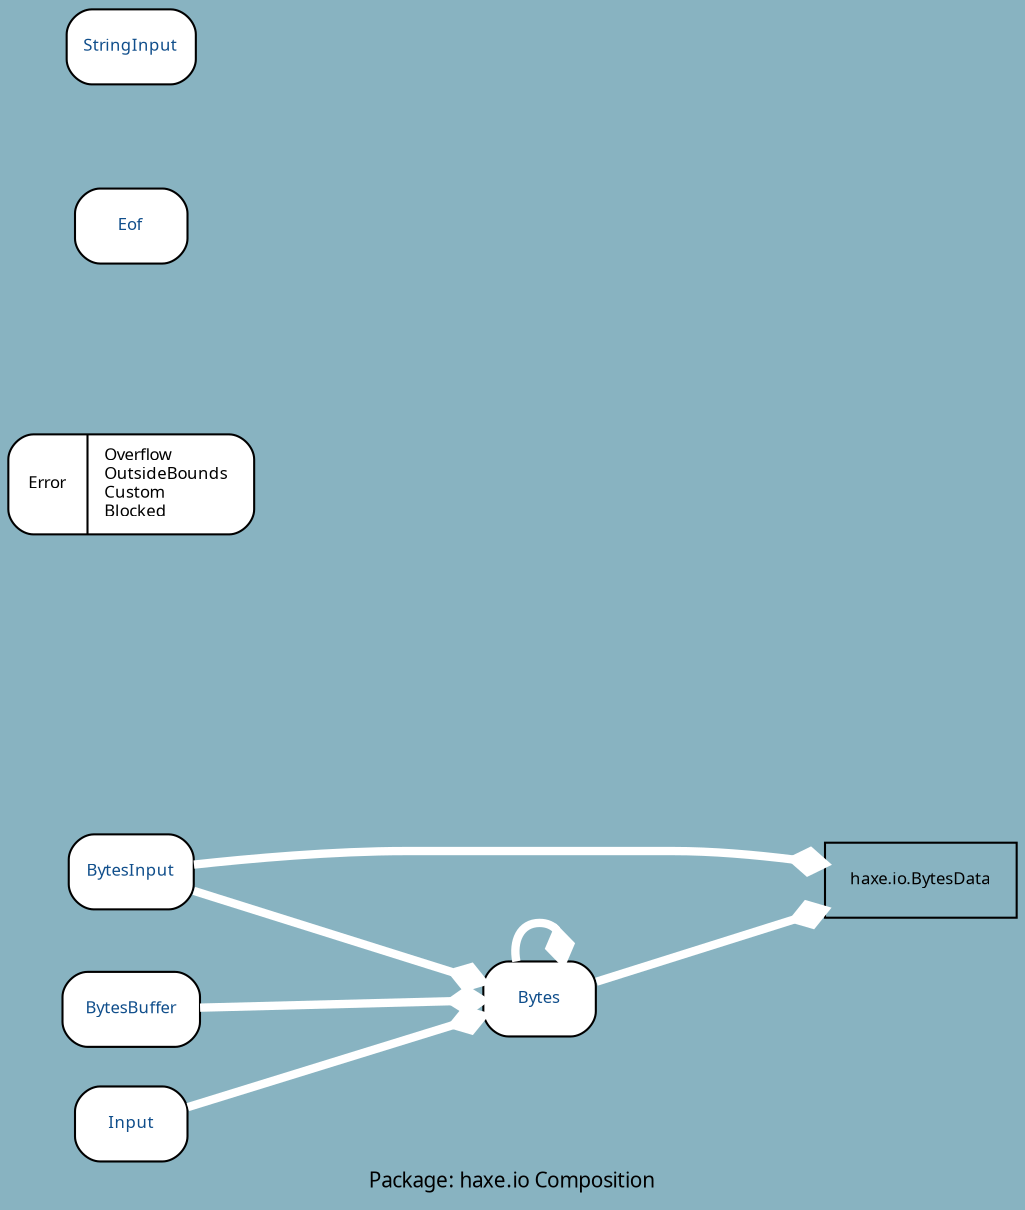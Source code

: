 digraph uml {
	graph [label="Package: haxe.io Composition", ratio=compress, rankdir=LR, size="24,12", fontname=Sans, fontsize=10, bgcolor="#88B3C1", fontcolor=black];
	node [label="\N", fontname=Sans, fontsize=8, shape=record, color=black, fontcolor=black];
	edge [fontname=Sans, fontsize=8, minlen=3, color=black, fontcolor=black];
	graph [lp="246,10",
		bb="0,0,492,572"];
	"haxe.io.Bytes" [label="{Bytes}", fontcolor="#104E8B", style="rounded,filled", fillcolor=white, URL="../types/haxe/io/Bytes.html", tooltip=Bytes, portPos=Bytes, pos="259,99", rects="232,81,286,117", width="0.75", height="0.50"];
	"haxe.io.BytesData" [pos="445,147", rects="399,129,492,165", width="1.28", height="0.50"];
	"haxe.io.Error" [label="{Error|Overflow\lOutsideBounds\lCustom\lBlocked\l}", style="rounded,filled", fillcolor=white, pos="60,345", rects="1,321,39,369 39,321,120,369", width="1.64", height="0.67"];
	"haxe.io.Eof" [label="{Eof}", fontcolor="#104E8B", style="rounded,filled", fillcolor=white, URL="../types/haxe/io/Eof.html", tooltip=Eof, portPos=Eof, pos="60,468", rects="33,450,87,486", width="0.75", height="0.50"];
	"haxe.io.Input" [label="{Input}", fontcolor="#104E8B", style="rounded,filled", fillcolor=white, URL="../types/haxe/io/Input.html", tooltip=Input, portPos=Input, pos="60,39", rects="33,21,87,57", width="0.75", height="0.50"];
	"haxe.io.BytesInput" [label="{BytesInput}", fontcolor="#104E8B", style="rounded,filled", fillcolor=white, URL="../types/haxe/io/BytesInput.html", tooltip=BytesInput, portPos=BytesInput, pos="60,158", rects="30,140,91,176", width="0.83", height="0.50"];
	"haxe.io.BytesBuffer" [label="{BytesBuffer}", fontcolor="#104E8B", style="rounded,filled", fillcolor=white, URL="../types/haxe/io/BytesBuffer.html", tooltip=BytesBuffer, portPos=BytesBuffer, pos="60,93", rects="27,75,93,111", width="0.92", height="0.50"];
	"haxe.io.StringInput" [label="{StringInput}", fontcolor="#104E8B", style="rounded,filled", fillcolor=white, URL="../types/haxe/io/StringInput.html", tooltip=StringInput, portPos=StringInput, pos="60,554", rects="29,536,92,572", width="0.86", height="0.50"];
	"haxe.io.Bytes" -> "haxe.io.BytesData" [color=white, style="setlinewidth(4)", arrowhead=diamond, arrowsize="1.25", pos="e,399,135 286,106 312,112 352,123 384,131"];
	"haxe.io.Bytes" -> "haxe.io.Bytes" [color=white, style="setlinewidth(4)", arrowhead=diamond, arrowsize="1.25", pos="e,271,117 247,117 246,127 249,135 259,135 263,135 265,134 267,132"];
	"haxe.io.Input" -> "haxe.io.Bytes" [color=white, style="setlinewidth(4)", arrowhead=diamond, arrowsize="1.25", pos="e,232,91 87,47 121,58 178,74 217,86"];
	"haxe.io.BytesInput" -> "haxe.io.BytesData" [color=white, style="setlinewidth(4)", arrowhead=diamond, arrowsize="1.25", pos="e,399,159 91,162 118,165 159,169 195,169 195,169 195,169 323,169 344,169 365,166 384,162"];
	"haxe.io.BytesInput" -> "haxe.io.Bytes" [color=white, style="setlinewidth(4)", arrowhead=diamond, arrowsize="1.25", pos="e,232,107 91,149 125,138 180,122 217,111"];
	"haxe.io.BytesBuffer" -> "haxe.io.Bytes" [color=white, style="setlinewidth(4)", arrowhead=diamond, arrowsize="1.25", pos="e,232,98 93,94 127,95 180,97 217,98"];
}
